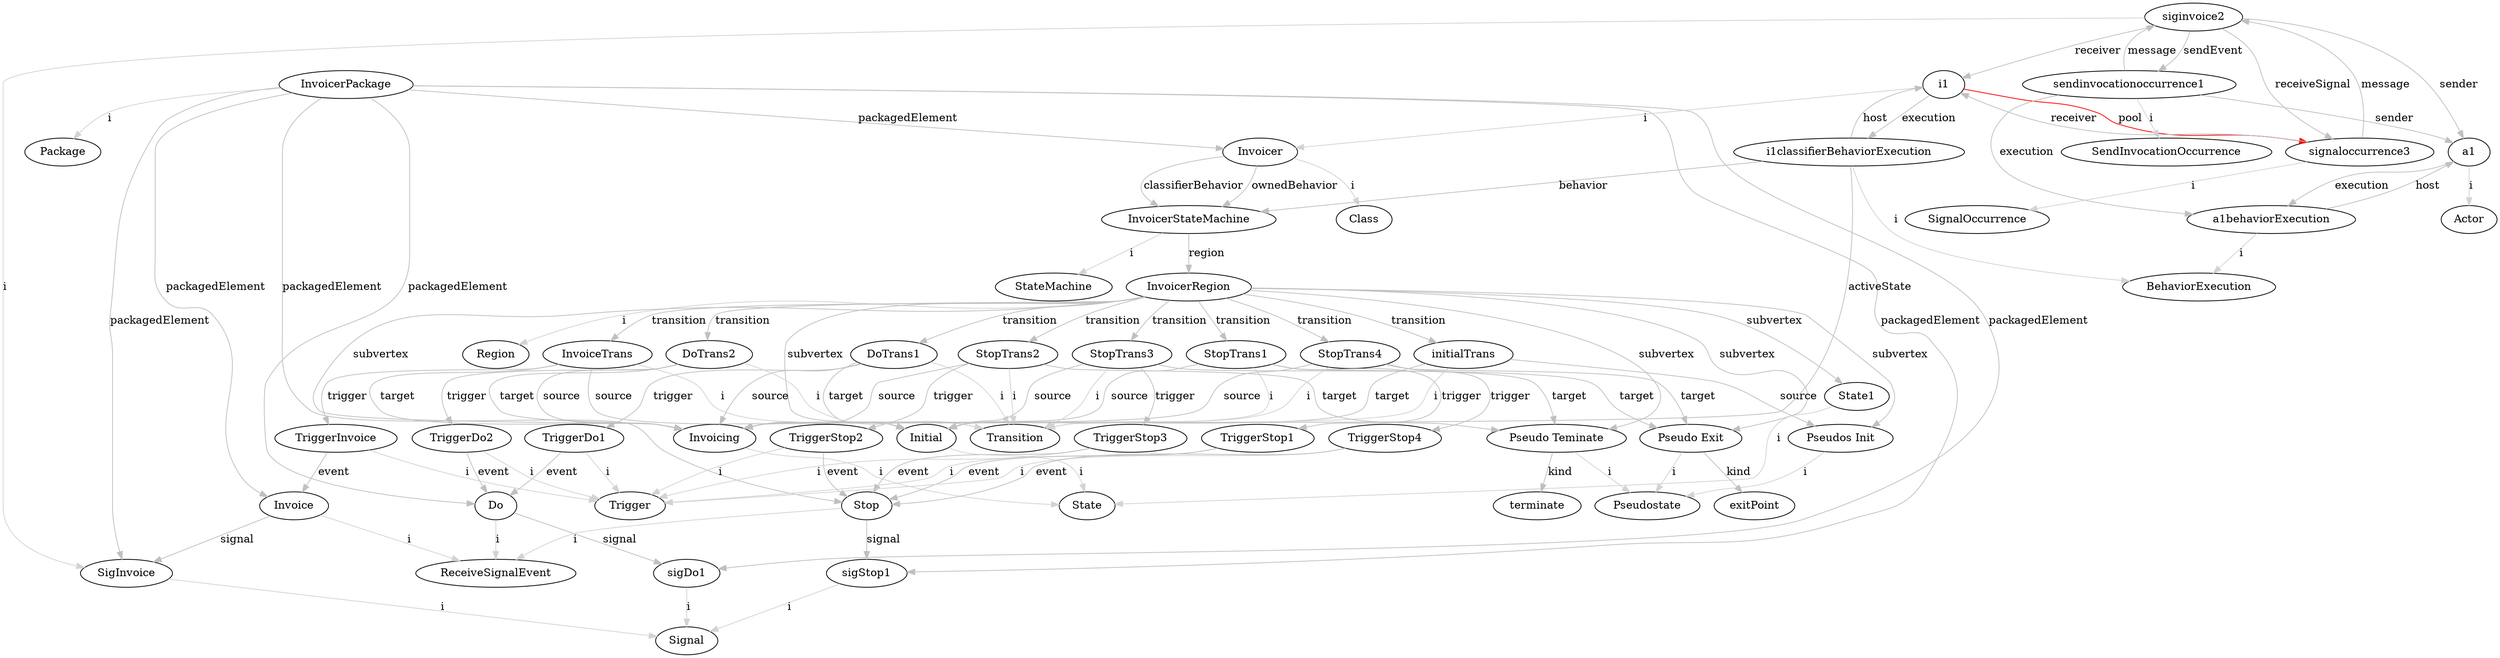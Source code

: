 digraph umlMetamodel {
	"InvoicerPackage" -> "Package" [label="i", color="lightgrey"]
	"InvoicerPackage" -> "Invoicer" [label="packagedElement", color="grey"]
	"Invoicer" -> "Class" [label="i", color="lightgrey"]
	"Invoicer" -> "InvoicerStateMachine" [label="classifierBehavior", color="grey"]
	"Invoicer" -> "InvoicerStateMachine" [label="ownedBehavior", color="grey"]
	"InvoicerStateMachine" -> "StateMachine" [label="i", color="lightgrey"]
	"InvoicerStateMachine" -> "InvoicerRegion" [label="region", color="grey"]
	"InvoicerRegion" -> "Region" [label="i", color="lightgrey"]
	"InvoicerRegion" -> "State1" [label="subvertex", color="grey"]
	"State1" -> "State" [label="i", color="lightgrey"]
	"InvoicerRegion" -> "Initial" [label="subvertex", color="grey"]
	"Initial" -> "State" [label="i", color="lightgrey"]
	"InvoicerRegion" -> "Pseudos Init" [label="subvertex", color="grey"]
	"Pseudos Init" -> "Pseudostate" [label="i", color="lightgrey"]
	"InvoicerRegion" -> "Invoicing" [label="subvertex", color="grey"]
	"Invoicing" -> "State" [label="i", color="lightgrey"]
	"InvoicerRegion" -> "Pseudo Teminate" [label="subvertex", color="grey"]
	"Pseudo Teminate" -> "Pseudostate" [label="i", color="lightgrey"]
	"Pseudo Teminate" -> "terminate" [label="kind", color="grey"]
	"InvoicerRegion" -> "Pseudo Exit" [label="subvertex", color="grey"]
	"Pseudo Exit" -> "Pseudostate" [label="i", color="lightgrey"]
	"Pseudo Exit" -> "exitPoint" [label="kind", color="grey"]
	"InvoicerRegion" -> "initialTrans" [label="transition", color="grey"]
	"initialTrans" -> "Transition" [label="i", color="lightgrey"]
	"initialTrans" -> "Pseudos Init" [label="source", color="grey"]
	"initialTrans" -> "Initial" [label="target", color="grey"]
	"InvoicerRegion" -> "InvoiceTrans" [label="transition", color="grey"]
	"InvoiceTrans" -> "Transition" [label="i", color="lightgrey"]
	"InvoiceTrans" -> "Initial" [label="source", color="grey"]
	"InvoiceTrans" -> "Invoicing" [label="target", color="grey"]
	"TriggerInvoice" -> "Trigger" [label="i", color="lightgrey"]
	"InvoicerRegion" -> "DoTrans1" [label="transition", color="grey"]
	"DoTrans1" -> "Transition" [label="i", color="lightgrey"]
	"DoTrans1" -> "Invoicing" [label="source", color="grey"]
	"DoTrans1" -> "Initial" [label="target", color="grey"]
	"DoTrans1" -> "TriggerDo1" [label="trigger", color="grey"]
	"TriggerDo1" -> "Trigger" [label="i", color="lightgrey"]
	"TriggerDo1" -> "Do" [label="event", color="grey"]
	"InvoicerRegion" -> "StopTrans1" [label="transition", color="grey"]
	"StopTrans1" -> "Transition" [label="i", color="lightgrey"]
	"StopTrans1" -> "Initial" [label="source", color="grey"]
	"StopTrans1" -> "Pseudo Teminate" [label="target", color="grey"]
	"StopTrans1" -> "TriggerStop1" [label="trigger", color="grey"]
	"TriggerStop1" -> "Trigger" [label="i", color="lightgrey"]
	"TriggerStop1" -> "Stop" [label="event", color="grey"]
	"InvoicerRegion" -> "StopTrans2" [label="transition", color="grey"]
	"StopTrans2" -> "Transition" [label="i", color="lightgrey"]
	"StopTrans2" -> "Invoicing" [label="source", color="grey"]
	"StopTrans2" -> "Pseudo Teminate" [label="target", color="grey"]
	"StopTrans2" -> "TriggerStop2" [label="trigger", color="grey"]
	"TriggerStop2" -> "Trigger" [label="i", color="lightgrey"]
	"TriggerStop2" -> "Stop" [label="event", color="grey"]
	"InvoicerRegion" -> "DoTrans2" [label="transition", color="grey"]
	"DoTrans2" -> "Transition" [label="i", color="lightgrey"]
	"DoTrans2" -> "Invoicing" [label="source", color="grey"]
	"DoTrans2" -> "Invoicing" [label="target", color="grey"]
	"DoTrans2" -> "TriggerDo2" [label="trigger", color="grey"]
	"TriggerDo2" -> "Trigger" [label="i", color="lightgrey"]
	"TriggerDo2" -> "Do" [label="event", color="grey"]
	"InvoicerRegion" -> "StopTrans3" [label="transition", color="grey"]
	"StopTrans3" -> "Transition" [label="i", color="lightgrey"]
	"StopTrans3" -> "Initial" [label="source", color="grey"]
	"StopTrans3" -> "Pseudo Exit" [label="target", color="grey"]
	"StopTrans3" -> "TriggerStop3" [label="trigger", color="grey"]
	"TriggerStop3" -> "Trigger" [label="i", color="lightgrey"]
	"TriggerStop3" -> "Stop" [label="event", color="grey"]
	"InvoicerRegion" -> "StopTrans4" [label="transition", color="grey"]
	"StopTrans4" -> "Transition" [label="i", color="lightgrey"]
	"StopTrans4" -> "Invoicing" [label="source", color="grey"]
	"StopTrans4" -> "Pseudo Exit" [label="target", color="grey"]
	"StopTrans4" -> "TriggerStop4" [label="trigger", color="grey"]
	"TriggerStop4" -> "Trigger" [label="i", color="lightgrey"]
	"TriggerStop4" -> "Stop" [label="event", color="grey"]
	"InvoicerPackage" -> "Do" [label="packagedElement", color="grey"]
	"Do" -> "ReceiveSignalEvent" [label="i", color="lightgrey"]
	"Do" -> "sigDo1" [label="signal", color="grey"]
	"InvoicerPackage" -> "sigDo1" [label="packagedElement", color="grey"]
	"sigDo1" -> "Signal" [label="i", color="lightgrey"]
	"InvoicerPackage" -> "Stop" [label="packagedElement", color="grey"]
	"Stop" -> "ReceiveSignalEvent" [label="i", color="lightgrey"]
	"Stop" -> "sigStop1" [label="signal", color="grey"]
	"InvoicerPackage" -> "sigStop1" [label="packagedElement", color="grey"]
	"sigStop1" -> "Signal" [label="i", color="lightgrey"]
	"InvoicerPackage" -> "Invoice" [label="packagedElement", color="grey"]
	"Invoice" -> "ReceiveSignalEvent" [label="i", color="lightgrey"]
	"Invoice" -> "SigInvoice" [label="signal", color="grey"]
	"InvoicerPackage" -> "SigInvoice" [label="packagedElement", color="grey"]
	"SigInvoice" -> "Signal" [label="i", color="lightgrey"]
	"i1" -> "Invoicer" [label="i", color="lightgrey"]
	"i1classifierBehaviorExecution" -> "BehaviorExecution" [label="i", color="lightgrey"]
	"i1" -> "i1classifierBehaviorExecution" [label="execution", color="grey"]
	"i1classifierBehaviorExecution" -> "i1" [label="host", color="grey"]
	"i1classifierBehaviorExecution" -> "InvoicerStateMachine" [label="behavior", color="grey"]
	"a1" -> "Actor" [label="i", color="lightgrey"]
	"a1behaviorExecution" -> "BehaviorExecution" [label="i", color="lightgrey"]
	"a1" -> "a1behaviorExecution" [label="execution", color="grey"]
	"a1behaviorExecution" -> "a1" [label="host", color="grey"]
	"sendinvocationoccurrence1" -> "SendInvocationOccurrence" [label="i", color="lightgrey"]
	"sendinvocationoccurrence1" -> "siginvoice2" [label="message", color="grey"]
	"siginvoice2" -> "sendinvocationoccurrence1" [label="sendEvent", color="grey"]
	"siginvoice2" -> "signaloccurrence3" [label="receiveSignal", color="grey"]
	"signaloccurrence3" -> "siginvoice2" [label="message", color="grey"]
	"signaloccurrence3" -> "SignalOccurrence" [label="i", color="lightgrey"]
	"siginvoice2" -> "SigInvoice" [label="i", color="lightgrey"]
	"signaloccurrence3" -> "i1" [label="receiver", color="grey"]
	"siginvoice2" -> "a1" [label="sender", color="grey"]
	"sendinvocationoccurrence1" -> "a1" [label="sender", color="grey"]
	"siginvoice2" -> "i1" [label="receiver", color="grey"]
	"sendinvocationoccurrence1" -> "a1behaviorExecution" [label="execution", color="grey"]
	"TriggerInvoice" -> "Invoice" [label="event", color="grey"]
	"InvoiceTrans" -> "TriggerInvoice" [label="trigger", color="grey"]
	"i1classifierBehaviorExecution" -> "Invoicing" [label="activeState", color="grey"]
	"i1" -> "signaloccurrence3" [label="pool", color="red"]
}
